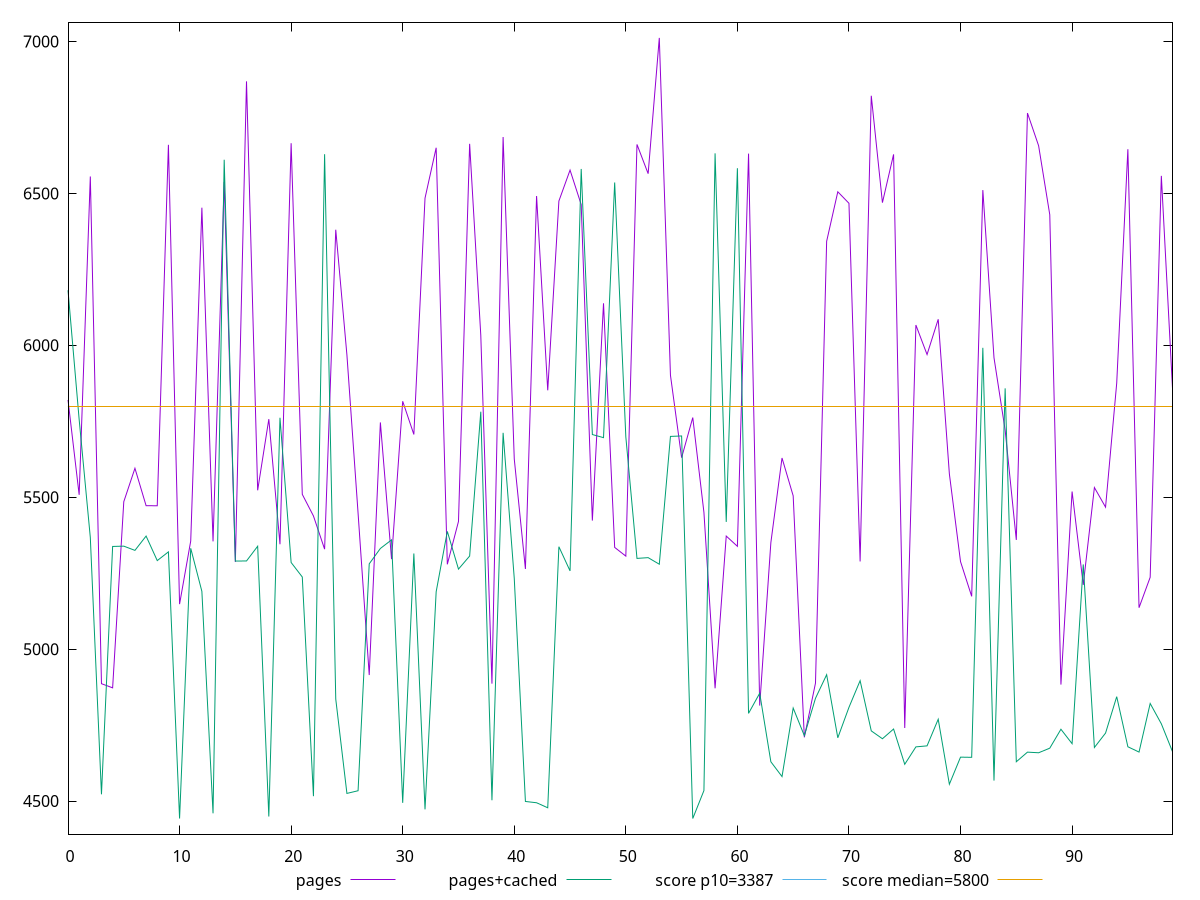 reset

$pages <<EOF
0 5820.259831730483
1 5507.907474931758
2 6555.875187234591
3 4886.27001693541
4 4872.57243775314
5 5485.33272008993
6 5595.2706273918375
7 5472.163610988772
8 5471.953086705207
9 6660.1399926284475
10 5148.1841974960535
11 5355.953555516824
12 6453.1000058136215
13 5354.701527619316
14 6537.540619162603
15 5286.822374312918
16 6869.042300552488
17 5522.847610765972
18 5757.046793961708
19 5345.217941237447
20 6665.309488246163
21 5509.5315723808235
22 5438.382269124051
23 5329.072998853853
24 6380.564139007936
25 5968.411345461006
26 5447.616136914603
27 4914.688123603185
28 5746.251060620423
29 5296.271191957236
30 5815.955274978734
31 5706.655912634717
32 6484.45593638933
33 6650.382277858625
34 5279.215360908834
35 5420.337484658842
36 6663.262184688294
37 6032.989554647425
38 4886.438282492301
39 6685.775885470818
40 5625.9406079183445
41 5263.83327507911
42 6491.45463030607
43 5851.891467993291
44 6475.0402394025405
45 6576.835755269893
46 6463.250071897915
47 5423.163753826185
48 6138.334905989124
49 5334.851629804165
50 5306.170546568153
51 6661.3607990670225
52 6565.078028871625
53 7011.9660702062665
54 5901.742850102684
55 5630.306571400173
56 5762.2877837896285
57 5450.261205541192
58 4871.143157330085
59 5372.223517076859
60 5338.483318737405
61 6631.19869920111
62 4814.276015570667
63 5350.642863408286
64 5629.218518054827
65 5504.7228818365775
66 4709.6945982424095
67 4888.246487207257
68 6342.4090185620435
69 6505.446461114226
70 6467.60349412703
71 5288.612528826228
72 6821.590082085411
73 6469.704394603453
74 6628.575497280387
75 4740.4805836180685
76 6066.817553278197
77 5969.756637832719
78 6085.80032169002
79 5576.981536303376
80 5288.1423230603195
81 5173.715441476031
82 6511.086628582175
83 5959.357855010204
84 5721.060935733244
85 5359.4948300664355
86 6764.507665154467
87 6657.002173069279
88 6429.8557586657535
89 4883.290716767859
90 5518.782012985748
91 5211.473544872684
92 5531.946992373789
93 5467.406880073986
94 5875.583754451532
95 6645.616177995991
96 5136.353428996638
97 5236.589095056181
98 6557.893936494914
99 5858.491561415259
EOF

$pagesCached <<EOF
0 6181.2932483513305
1 5755.844976980119
2 5367.391092205304
3 4522.224983653991
4 5338.012846992306
5 5339.039224829833
6 5325.088967668691
7 5372.210546047637
8 5291.444639914828
9 5320.162699835645
10 4442.461816408235
11 5331.9686401011495
12 5190.053819452312
13 4459.527399099248
14 6610.947177822711
15 5289.94770170779
16 5290.231896754751
17 5338.710858038102
18 4449.08582219083
19 5761.585143748845
20 5285.239106372554
21 5237.45993659039
22 4516.058293249249
23 6629.103666475055
24 4835.532484829413
25 4525.106904790466
26 4533.911073198893
27 5280.75340363408
28 5331.396366791269
29 5359.713418703301
30 4494.153605432428
31 5314.852205919842
32 4472.544169731607
33 5188.855356074829
34 5387.550060628465
35 5263.4366804286265
36 5306.427482335537
37 5781.496508814585
38 4502.561309641266
39 5711.98269106333
40 5232.726907667732
41 4498.617261436668
42 4494.354719777132
43 4477.803579521467
44 5337.166199225201
45 5257.5022959501
46 6580.584873091937
47 5706.412684385912
48 5696.18814371096
49 6536.023688551724
50 5698.722379206764
51 5298.702330597593
52 5301.146250375548
53 5279.52228414481
54 5700.2446721102315
55 5701.70162559714
56 4442.485393899242
57 4534.461172671797
58 6631.904217945412
59 5418.854276710737
60 6583.112403052612
61 4788.576204788424
62 4854.8959795776755
63 4629.290360061877
64 4580.523376911593
65 4806.098502509428
66 4715.26021070366
67 4838.155454328988
68 4915.845434566567
69 4708.116739910175
70 4808.400351235174
71 4896.219995926701
72 4730.959013734477
73 4705.076094813552
74 4737.070869030682
75 4620.943654669155
76 4678.30069486076
77 4681.625324800586
78 4769.262133419844
79 4555.316317411179
80 4644.497813334044
81 4643.874931705498
82 5991.824778174776
83 4567.245555541506
84 5858.4026197153335
85 4629.316810972918
86 4660.953221365609
87 4658.917968048054
88 4674.062782314847
89 4736.311436024333
90 4688.794098188538
91 5278.931257029824
92 4676.260371492175
93 4723.737181307698
94 4843.622992298204
95 4678.643807461544
96 4661.203246436126
97 4821.1354187067
98 4754.174343897321
99 4662.598134280888
EOF

set key outside below
set xrange [0:99]
set yrange [4391.071731332274:7063.3561552822275]
set trange [4391.071731332274:7063.3561552822275]
set terminal svg size 640, 520 enhanced background rgb 'white'
set output "report_00018_2021-02-10T15-25-16.877Z/speed-index/comparison/line/0_vs_1.svg"

plot $pages title "pages" with line, \
     $pagesCached title "pages+cached" with line, \
     3387 title "score p10=3387", \
     5800 title "score median=5800"

reset
